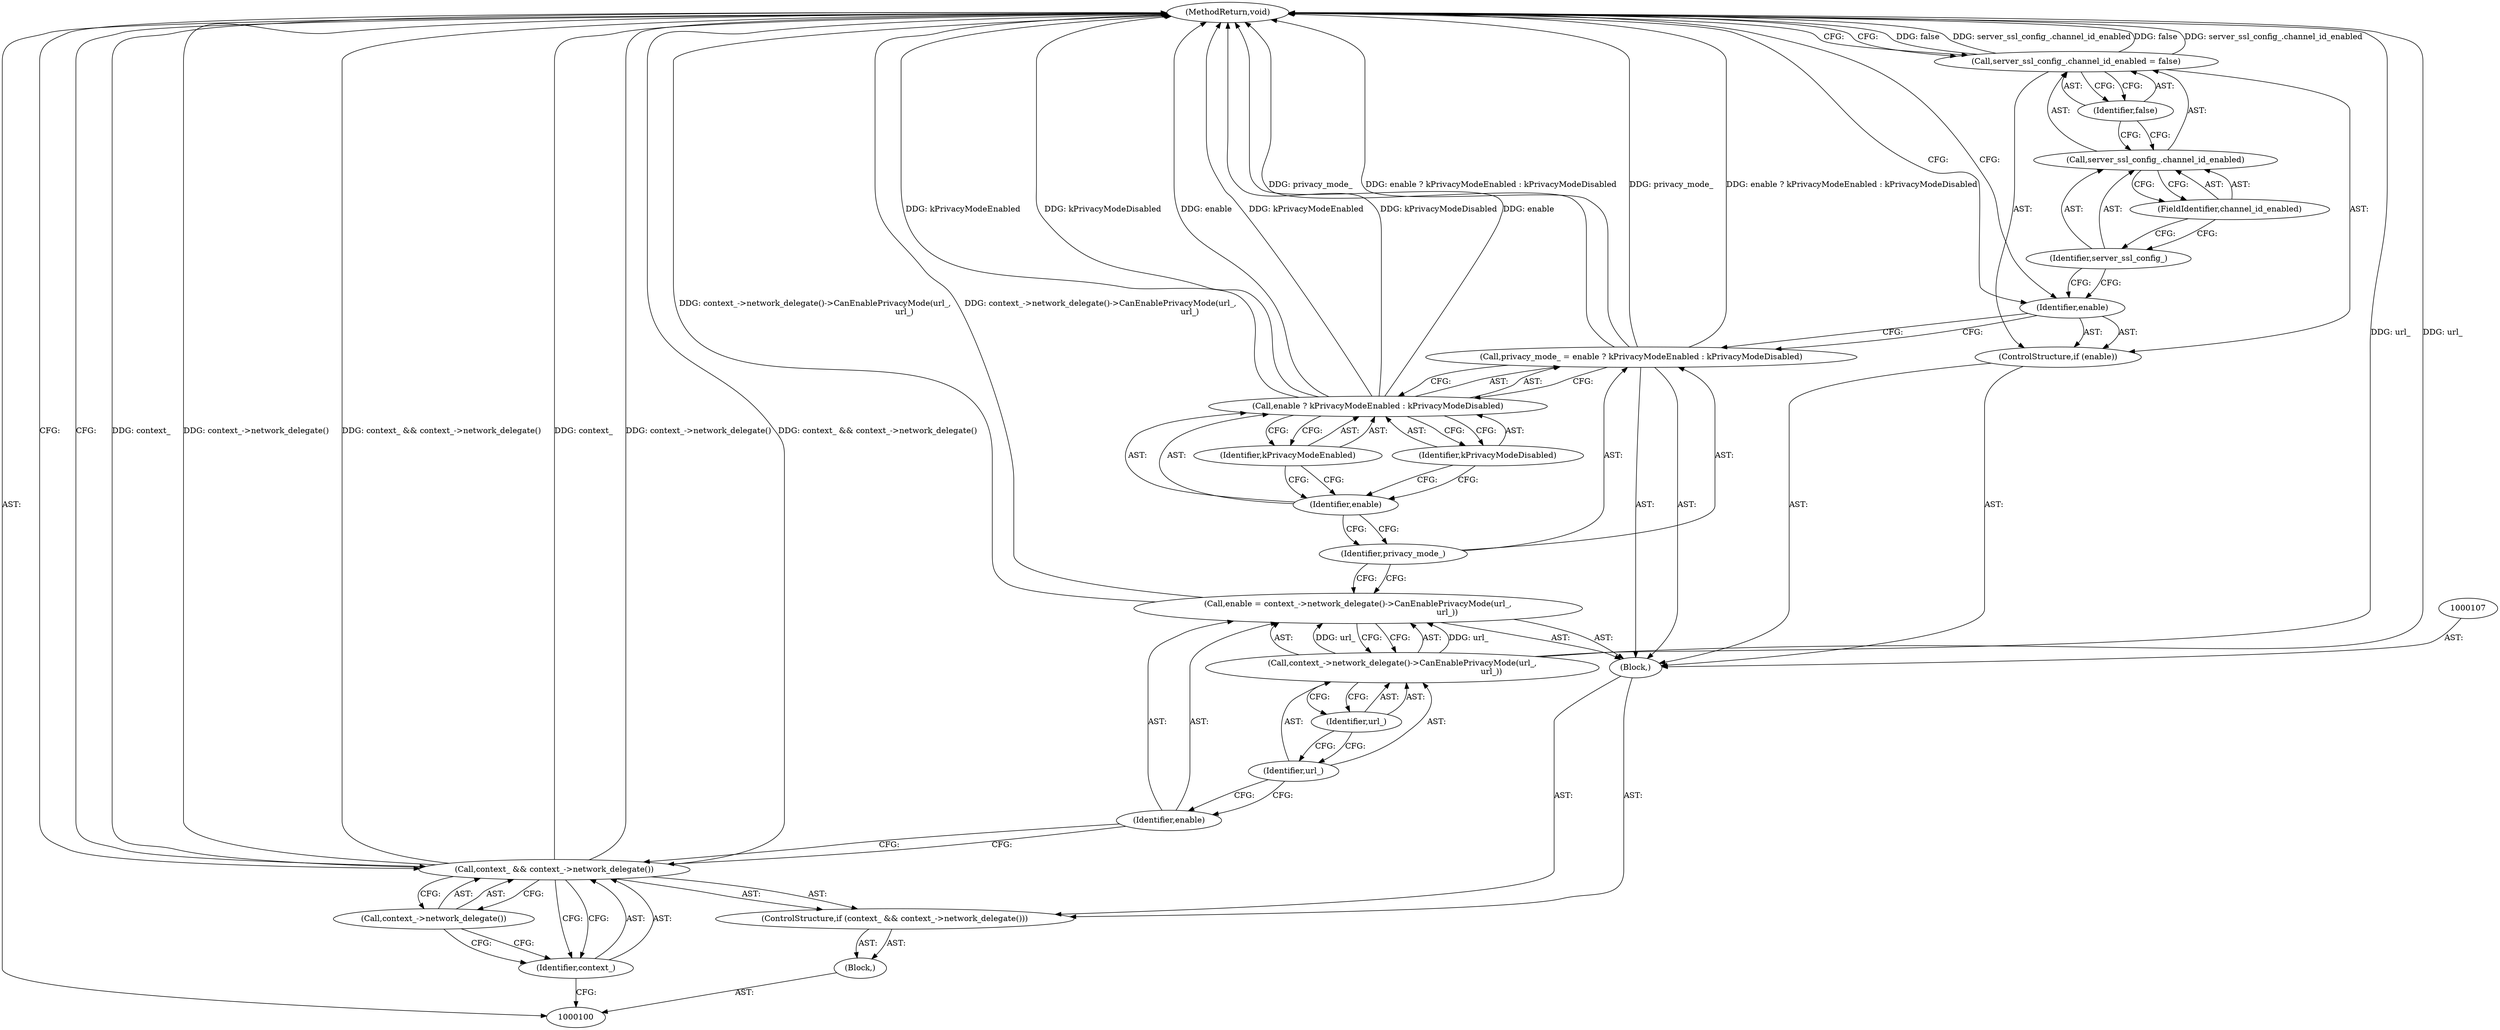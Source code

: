 digraph "0_Chrome_ca8cc70b2de822b939f87effc7c2b83bac280a44_0" {
"1000126" [label="(MethodReturn,void)"];
"1000101" [label="(Block,)"];
"1000105" [label="(Call,context_->network_delegate())"];
"1000102" [label="(ControlStructure,if (context_ && context_->network_delegate()))"];
"1000103" [label="(Call,context_ && context_->network_delegate())"];
"1000104" [label="(Identifier,context_)"];
"1000108" [label="(Call,enable = context_->network_delegate()->CanEnablePrivacyMode(url_,\n                                                                      url_))"];
"1000109" [label="(Identifier,enable)"];
"1000110" [label="(Call,context_->network_delegate()->CanEnablePrivacyMode(url_,\n                                                                      url_))"];
"1000106" [label="(Block,)"];
"1000111" [label="(Identifier,url_)"];
"1000112" [label="(Identifier,url_)"];
"1000115" [label="(Call,enable ? kPrivacyModeEnabled : kPrivacyModeDisabled)"];
"1000116" [label="(Identifier,enable)"];
"1000117" [label="(Identifier,kPrivacyModeEnabled)"];
"1000113" [label="(Call,privacy_mode_ = enable ? kPrivacyModeEnabled : kPrivacyModeDisabled)"];
"1000114" [label="(Identifier,privacy_mode_)"];
"1000118" [label="(Identifier,kPrivacyModeDisabled)"];
"1000119" [label="(ControlStructure,if (enable))"];
"1000120" [label="(Identifier,enable)"];
"1000124" [label="(FieldIdentifier,channel_id_enabled)"];
"1000125" [label="(Identifier,false)"];
"1000121" [label="(Call,server_ssl_config_.channel_id_enabled = false)"];
"1000122" [label="(Call,server_ssl_config_.channel_id_enabled)"];
"1000123" [label="(Identifier,server_ssl_config_)"];
"1000126" -> "1000100"  [label="AST: "];
"1000126" -> "1000121"  [label="CFG: "];
"1000126" -> "1000120"  [label="CFG: "];
"1000126" -> "1000103"  [label="CFG: "];
"1000115" -> "1000126"  [label="DDG: kPrivacyModeEnabled"];
"1000115" -> "1000126"  [label="DDG: kPrivacyModeDisabled"];
"1000115" -> "1000126"  [label="DDG: enable"];
"1000121" -> "1000126"  [label="DDG: false"];
"1000121" -> "1000126"  [label="DDG: server_ssl_config_.channel_id_enabled"];
"1000103" -> "1000126"  [label="DDG: context_"];
"1000103" -> "1000126"  [label="DDG: context_->network_delegate()"];
"1000103" -> "1000126"  [label="DDG: context_ && context_->network_delegate()"];
"1000113" -> "1000126"  [label="DDG: privacy_mode_"];
"1000113" -> "1000126"  [label="DDG: enable ? kPrivacyModeEnabled : kPrivacyModeDisabled"];
"1000110" -> "1000126"  [label="DDG: url_"];
"1000108" -> "1000126"  [label="DDG: context_->network_delegate()->CanEnablePrivacyMode(url_,\n                                                                      url_)"];
"1000101" -> "1000100"  [label="AST: "];
"1000102" -> "1000101"  [label="AST: "];
"1000105" -> "1000103"  [label="AST: "];
"1000105" -> "1000104"  [label="CFG: "];
"1000103" -> "1000105"  [label="CFG: "];
"1000102" -> "1000101"  [label="AST: "];
"1000103" -> "1000102"  [label="AST: "];
"1000106" -> "1000102"  [label="AST: "];
"1000103" -> "1000102"  [label="AST: "];
"1000103" -> "1000104"  [label="CFG: "];
"1000103" -> "1000105"  [label="CFG: "];
"1000104" -> "1000103"  [label="AST: "];
"1000105" -> "1000103"  [label="AST: "];
"1000109" -> "1000103"  [label="CFG: "];
"1000126" -> "1000103"  [label="CFG: "];
"1000103" -> "1000126"  [label="DDG: context_"];
"1000103" -> "1000126"  [label="DDG: context_->network_delegate()"];
"1000103" -> "1000126"  [label="DDG: context_ && context_->network_delegate()"];
"1000104" -> "1000103"  [label="AST: "];
"1000104" -> "1000100"  [label="CFG: "];
"1000105" -> "1000104"  [label="CFG: "];
"1000103" -> "1000104"  [label="CFG: "];
"1000108" -> "1000106"  [label="AST: "];
"1000108" -> "1000110"  [label="CFG: "];
"1000109" -> "1000108"  [label="AST: "];
"1000110" -> "1000108"  [label="AST: "];
"1000114" -> "1000108"  [label="CFG: "];
"1000108" -> "1000126"  [label="DDG: context_->network_delegate()->CanEnablePrivacyMode(url_,\n                                                                      url_)"];
"1000110" -> "1000108"  [label="DDG: url_"];
"1000109" -> "1000108"  [label="AST: "];
"1000109" -> "1000103"  [label="CFG: "];
"1000111" -> "1000109"  [label="CFG: "];
"1000110" -> "1000108"  [label="AST: "];
"1000110" -> "1000112"  [label="CFG: "];
"1000111" -> "1000110"  [label="AST: "];
"1000112" -> "1000110"  [label="AST: "];
"1000108" -> "1000110"  [label="CFG: "];
"1000110" -> "1000126"  [label="DDG: url_"];
"1000110" -> "1000108"  [label="DDG: url_"];
"1000106" -> "1000102"  [label="AST: "];
"1000107" -> "1000106"  [label="AST: "];
"1000108" -> "1000106"  [label="AST: "];
"1000113" -> "1000106"  [label="AST: "];
"1000119" -> "1000106"  [label="AST: "];
"1000111" -> "1000110"  [label="AST: "];
"1000111" -> "1000109"  [label="CFG: "];
"1000112" -> "1000111"  [label="CFG: "];
"1000112" -> "1000110"  [label="AST: "];
"1000112" -> "1000111"  [label="CFG: "];
"1000110" -> "1000112"  [label="CFG: "];
"1000115" -> "1000113"  [label="AST: "];
"1000115" -> "1000117"  [label="CFG: "];
"1000115" -> "1000118"  [label="CFG: "];
"1000116" -> "1000115"  [label="AST: "];
"1000117" -> "1000115"  [label="AST: "];
"1000118" -> "1000115"  [label="AST: "];
"1000113" -> "1000115"  [label="CFG: "];
"1000115" -> "1000126"  [label="DDG: kPrivacyModeEnabled"];
"1000115" -> "1000126"  [label="DDG: kPrivacyModeDisabled"];
"1000115" -> "1000126"  [label="DDG: enable"];
"1000116" -> "1000115"  [label="AST: "];
"1000116" -> "1000114"  [label="CFG: "];
"1000117" -> "1000116"  [label="CFG: "];
"1000118" -> "1000116"  [label="CFG: "];
"1000117" -> "1000115"  [label="AST: "];
"1000117" -> "1000116"  [label="CFG: "];
"1000115" -> "1000117"  [label="CFG: "];
"1000113" -> "1000106"  [label="AST: "];
"1000113" -> "1000115"  [label="CFG: "];
"1000114" -> "1000113"  [label="AST: "];
"1000115" -> "1000113"  [label="AST: "];
"1000120" -> "1000113"  [label="CFG: "];
"1000113" -> "1000126"  [label="DDG: privacy_mode_"];
"1000113" -> "1000126"  [label="DDG: enable ? kPrivacyModeEnabled : kPrivacyModeDisabled"];
"1000114" -> "1000113"  [label="AST: "];
"1000114" -> "1000108"  [label="CFG: "];
"1000116" -> "1000114"  [label="CFG: "];
"1000118" -> "1000115"  [label="AST: "];
"1000118" -> "1000116"  [label="CFG: "];
"1000115" -> "1000118"  [label="CFG: "];
"1000119" -> "1000106"  [label="AST: "];
"1000120" -> "1000119"  [label="AST: "];
"1000121" -> "1000119"  [label="AST: "];
"1000120" -> "1000119"  [label="AST: "];
"1000120" -> "1000113"  [label="CFG: "];
"1000123" -> "1000120"  [label="CFG: "];
"1000126" -> "1000120"  [label="CFG: "];
"1000124" -> "1000122"  [label="AST: "];
"1000124" -> "1000123"  [label="CFG: "];
"1000122" -> "1000124"  [label="CFG: "];
"1000125" -> "1000121"  [label="AST: "];
"1000125" -> "1000122"  [label="CFG: "];
"1000121" -> "1000125"  [label="CFG: "];
"1000121" -> "1000119"  [label="AST: "];
"1000121" -> "1000125"  [label="CFG: "];
"1000122" -> "1000121"  [label="AST: "];
"1000125" -> "1000121"  [label="AST: "];
"1000126" -> "1000121"  [label="CFG: "];
"1000121" -> "1000126"  [label="DDG: false"];
"1000121" -> "1000126"  [label="DDG: server_ssl_config_.channel_id_enabled"];
"1000122" -> "1000121"  [label="AST: "];
"1000122" -> "1000124"  [label="CFG: "];
"1000123" -> "1000122"  [label="AST: "];
"1000124" -> "1000122"  [label="AST: "];
"1000125" -> "1000122"  [label="CFG: "];
"1000123" -> "1000122"  [label="AST: "];
"1000123" -> "1000120"  [label="CFG: "];
"1000124" -> "1000123"  [label="CFG: "];
}
